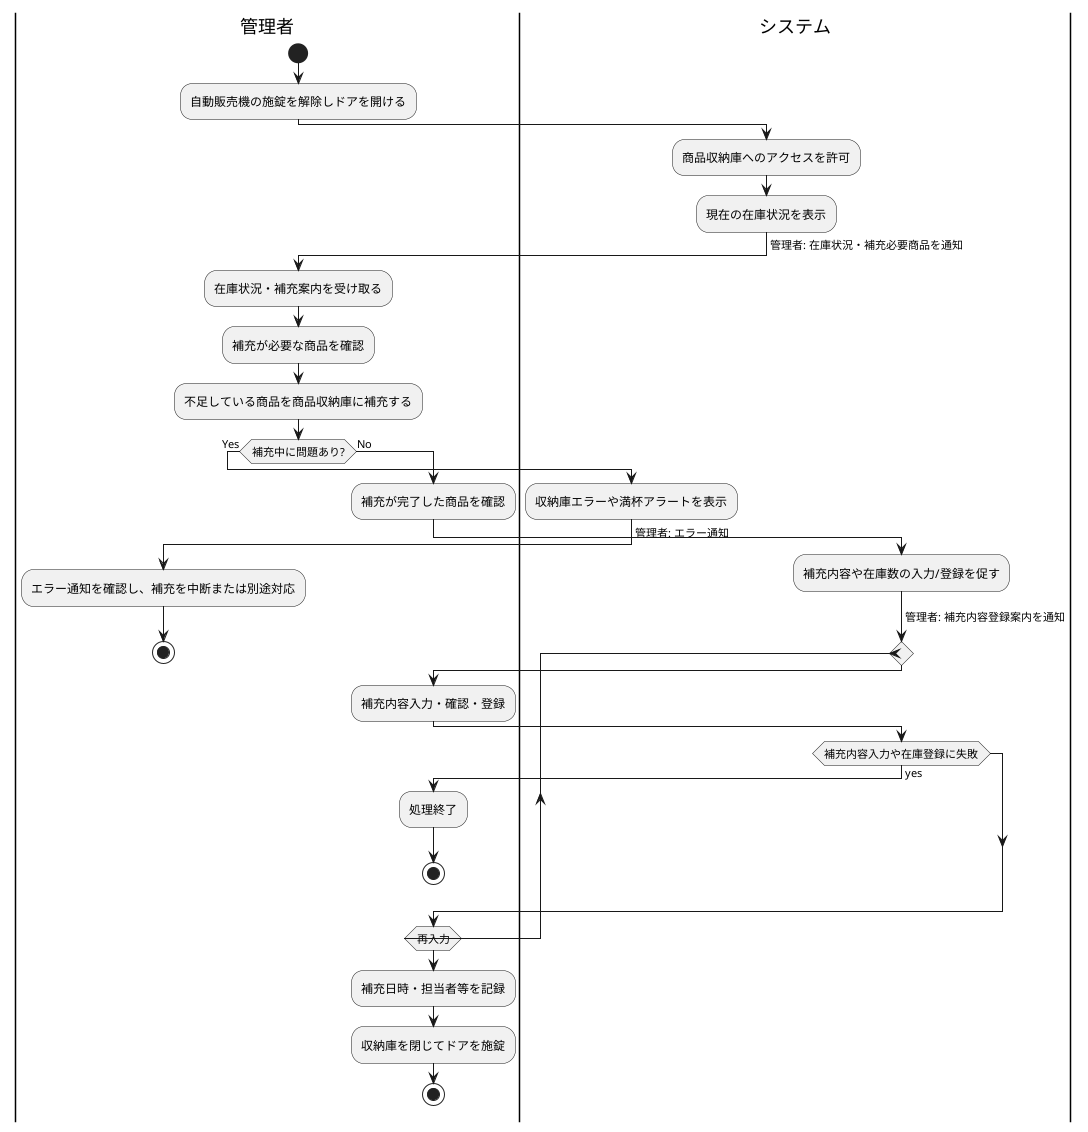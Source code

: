 @startuml
|管理者|
  start
  :自動販売機の施錠を解除しドアを開ける;

|システム|
  :商品収納庫へのアクセスを許可;
  :現在の在庫状況を表示;
  ->管理者: 在庫状況・補充必要商品を通知;

|管理者|
  :在庫状況・補充案内を受け取る;
  :補充が必要な商品を確認;
  :不足している商品を商品収納庫に補充する;

  if (補充中に問題あり?) then (Yes)
    |システム|
      :収納庫エラーや満杯アラートを表示;
      ->管理者: エラー通知;
    |管理者|
      :エラー通知を確認し、補充を中断または別途対応;
      stop
  else (No)
    :補充が完了した商品を確認;
    |システム|
      :補充内容や在庫数の入力/登録を促す;
      ->管理者: 補充内容登録案内を通知;
    repeat
      |管理者|
        :補充内容入力・確認・登録;
      |システム|
      if (補充内容入力や在庫登録に失敗) then (yes)
      |管理者|
      :処理終了;
      stop
      endif
    repeat while (再入力) 
      :補充日時・担当者等を記録;
    |管理者|
      :収納庫を閉じてドアを施錠;

      stop
  endif
@enduml